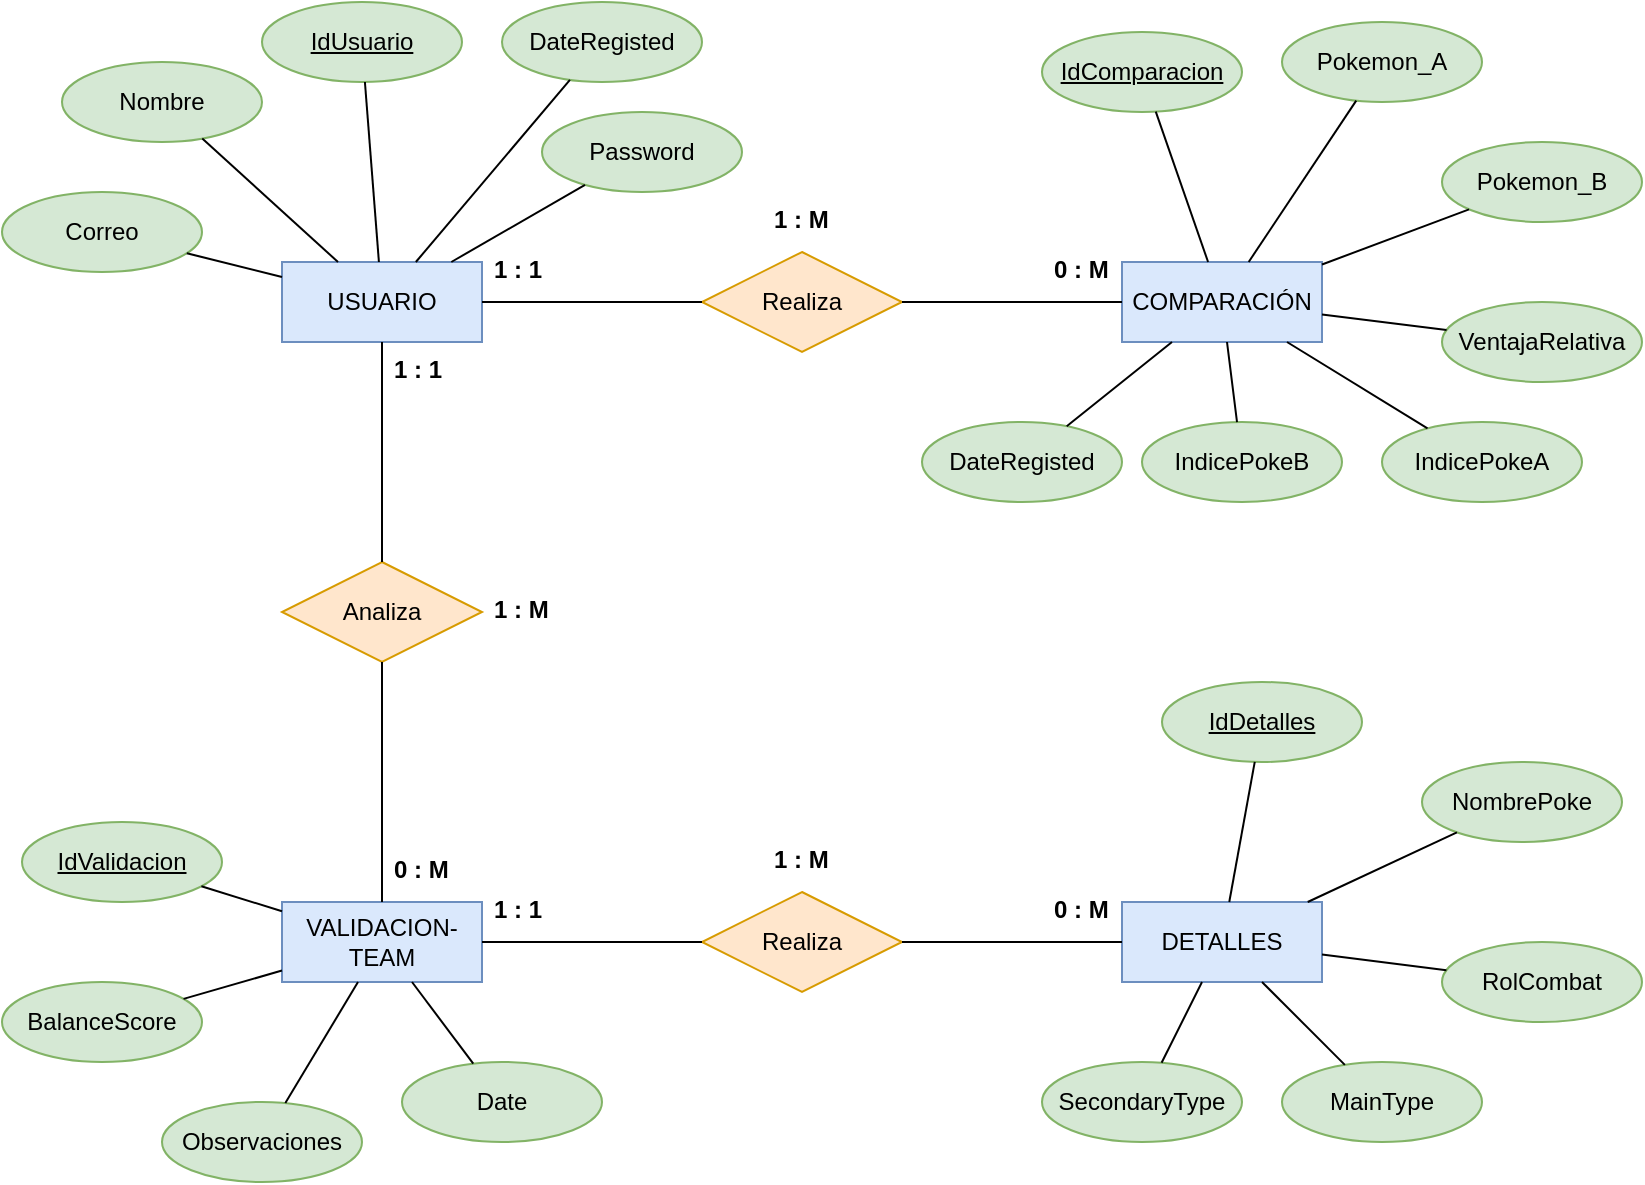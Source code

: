 <mxfile version="26.2.14">
  <diagram name="Página-1" id="OPH9KYn_CsXsczrEvYEz">
    <mxGraphModel dx="848" dy="579" grid="1" gridSize="10" guides="1" tooltips="1" connect="1" arrows="1" fold="1" page="1" pageScale="1" pageWidth="827" pageHeight="1169" math="0" shadow="0">
      <root>
        <mxCell id="0" />
        <mxCell id="1" parent="0" />
        <mxCell id="shOIpUSCTICnsK9YS_UU-1" value="USUARIO" style="whiteSpace=wrap;html=1;align=center;fillColor=#dae8fc;strokeColor=#6c8ebf;" vertex="1" parent="1">
          <mxGeometry x="140" y="320" width="100" height="40" as="geometry" />
        </mxCell>
        <mxCell id="shOIpUSCTICnsK9YS_UU-5" value="COMPARACIÓN" style="whiteSpace=wrap;html=1;align=center;fillColor=#dae8fc;strokeColor=#6c8ebf;" vertex="1" parent="1">
          <mxGeometry x="560" y="320" width="100" height="40" as="geometry" />
        </mxCell>
        <mxCell id="shOIpUSCTICnsK9YS_UU-8" value="1 : M" style="text;strokeColor=none;fillColor=none;spacingLeft=4;spacingRight=4;overflow=hidden;rotatable=0;points=[[0,0.5],[1,0.5]];portConstraint=eastwest;fontSize=12;whiteSpace=wrap;html=1;fontStyle=1" vertex="1" parent="1">
          <mxGeometry x="380" y="285" width="40" height="30" as="geometry" />
        </mxCell>
        <mxCell id="shOIpUSCTICnsK9YS_UU-43" value="VALIDACION-TEAM" style="whiteSpace=wrap;html=1;align=center;fillColor=#dae8fc;strokeColor=#6c8ebf;" vertex="1" parent="1">
          <mxGeometry x="140" y="640" width="100" height="40" as="geometry" />
        </mxCell>
        <mxCell id="shOIpUSCTICnsK9YS_UU-44" value="DETALLES" style="whiteSpace=wrap;html=1;align=center;fillColor=#dae8fc;strokeColor=#6c8ebf;" vertex="1" parent="1">
          <mxGeometry x="560" y="640" width="100" height="40" as="geometry" />
        </mxCell>
        <mxCell id="shOIpUSCTICnsK9YS_UU-45" value="Realiza" style="shape=rhombus;perimeter=rhombusPerimeter;whiteSpace=wrap;html=1;align=center;fillColor=#ffe6cc;strokeColor=#d79b00;" vertex="1" parent="1">
          <mxGeometry x="350" y="315" width="100" height="50" as="geometry" />
        </mxCell>
        <mxCell id="shOIpUSCTICnsK9YS_UU-46" value="Analiza" style="shape=rhombus;perimeter=rhombusPerimeter;whiteSpace=wrap;html=1;align=center;fillColor=#ffe6cc;strokeColor=#d79b00;" vertex="1" parent="1">
          <mxGeometry x="140" y="470" width="100" height="50" as="geometry" />
        </mxCell>
        <mxCell id="shOIpUSCTICnsK9YS_UU-47" value="Realiza" style="shape=rhombus;perimeter=rhombusPerimeter;whiteSpace=wrap;html=1;align=center;fillColor=#ffe6cc;strokeColor=#d79b00;" vertex="1" parent="1">
          <mxGeometry x="350" y="635" width="100" height="50" as="geometry" />
        </mxCell>
        <mxCell id="shOIpUSCTICnsK9YS_UU-49" value="" style="endArrow=none;html=1;rounded=0;" edge="1" parent="1" source="shOIpUSCTICnsK9YS_UU-1" target="shOIpUSCTICnsK9YS_UU-45">
          <mxGeometry relative="1" as="geometry">
            <mxPoint x="330" y="390" as="sourcePoint" />
            <mxPoint x="490" y="390" as="targetPoint" />
          </mxGeometry>
        </mxCell>
        <mxCell id="shOIpUSCTICnsK9YS_UU-50" value="" style="endArrow=none;html=1;rounded=0;" edge="1" parent="1" source="shOIpUSCTICnsK9YS_UU-45" target="shOIpUSCTICnsK9YS_UU-5">
          <mxGeometry relative="1" as="geometry">
            <mxPoint x="530" y="410" as="sourcePoint" />
            <mxPoint x="690" y="410" as="targetPoint" />
          </mxGeometry>
        </mxCell>
        <mxCell id="shOIpUSCTICnsK9YS_UU-51" value="" style="endArrow=none;html=1;rounded=0;" edge="1" parent="1" source="shOIpUSCTICnsK9YS_UU-1" target="shOIpUSCTICnsK9YS_UU-46">
          <mxGeometry relative="1" as="geometry">
            <mxPoint x="310" y="420" as="sourcePoint" />
            <mxPoint x="470" y="420" as="targetPoint" />
          </mxGeometry>
        </mxCell>
        <mxCell id="shOIpUSCTICnsK9YS_UU-52" value="" style="endArrow=none;html=1;rounded=0;" edge="1" parent="1" source="shOIpUSCTICnsK9YS_UU-46" target="shOIpUSCTICnsK9YS_UU-43">
          <mxGeometry relative="1" as="geometry">
            <mxPoint x="370" y="530" as="sourcePoint" />
            <mxPoint x="530" y="530" as="targetPoint" />
          </mxGeometry>
        </mxCell>
        <mxCell id="shOIpUSCTICnsK9YS_UU-55" value="1 : M" style="text;strokeColor=none;fillColor=none;spacingLeft=4;spacingRight=4;overflow=hidden;rotatable=0;points=[[0,0.5],[1,0.5]];portConstraint=eastwest;fontSize=12;whiteSpace=wrap;html=1;fontStyle=1" vertex="1" parent="1">
          <mxGeometry x="240" y="480" width="40" height="30" as="geometry" />
        </mxCell>
        <mxCell id="shOIpUSCTICnsK9YS_UU-56" value="1 : M" style="text;strokeColor=none;fillColor=none;spacingLeft=4;spacingRight=4;overflow=hidden;rotatable=0;points=[[0,0.5],[1,0.5]];portConstraint=eastwest;fontSize=12;whiteSpace=wrap;html=1;fontStyle=1" vertex="1" parent="1">
          <mxGeometry x="380" y="605" width="40" height="30" as="geometry" />
        </mxCell>
        <mxCell id="shOIpUSCTICnsK9YS_UU-57" value="1 : 1" style="text;strokeColor=none;fillColor=none;spacingLeft=4;spacingRight=4;overflow=hidden;rotatable=0;points=[[0,0.5],[1,0.5]];portConstraint=eastwest;fontSize=12;whiteSpace=wrap;html=1;fontStyle=1" vertex="1" parent="1">
          <mxGeometry x="240" y="310" width="40" height="30" as="geometry" />
        </mxCell>
        <mxCell id="shOIpUSCTICnsK9YS_UU-58" value="0 : M" style="text;strokeColor=none;fillColor=none;spacingLeft=4;spacingRight=4;overflow=hidden;rotatable=0;points=[[0,0.5],[1,0.5]];portConstraint=eastwest;fontSize=12;whiteSpace=wrap;html=1;fontStyle=1" vertex="1" parent="1">
          <mxGeometry x="520" y="310" width="40" height="30" as="geometry" />
        </mxCell>
        <mxCell id="shOIpUSCTICnsK9YS_UU-59" value="1 : 1" style="text;strokeColor=none;fillColor=none;spacingLeft=4;spacingRight=4;overflow=hidden;rotatable=0;points=[[0,0.5],[1,0.5]];portConstraint=eastwest;fontSize=12;whiteSpace=wrap;html=1;fontStyle=1" vertex="1" parent="1">
          <mxGeometry x="190" y="360" width="40" height="30" as="geometry" />
        </mxCell>
        <mxCell id="shOIpUSCTICnsK9YS_UU-60" value="0 : M" style="text;strokeColor=none;fillColor=none;spacingLeft=4;spacingRight=4;overflow=hidden;rotatable=0;points=[[0,0.5],[1,0.5]];portConstraint=eastwest;fontSize=12;whiteSpace=wrap;html=1;fontStyle=1" vertex="1" parent="1">
          <mxGeometry x="190" y="610" width="40" height="30" as="geometry" />
        </mxCell>
        <mxCell id="shOIpUSCTICnsK9YS_UU-62" value="1 : 1" style="text;strokeColor=none;fillColor=none;spacingLeft=4;spacingRight=4;overflow=hidden;rotatable=0;points=[[0,0.5],[1,0.5]];portConstraint=eastwest;fontSize=12;whiteSpace=wrap;html=1;fontStyle=1" vertex="1" parent="1">
          <mxGeometry x="240" y="630" width="40" height="30" as="geometry" />
        </mxCell>
        <mxCell id="shOIpUSCTICnsK9YS_UU-63" value="" style="endArrow=none;html=1;rounded=0;" edge="1" parent="1" source="shOIpUSCTICnsK9YS_UU-43" target="shOIpUSCTICnsK9YS_UU-47">
          <mxGeometry relative="1" as="geometry">
            <mxPoint x="160" y="710" as="sourcePoint" />
            <mxPoint x="320" y="710" as="targetPoint" />
          </mxGeometry>
        </mxCell>
        <mxCell id="shOIpUSCTICnsK9YS_UU-64" value="" style="endArrow=none;html=1;rounded=0;" edge="1" parent="1" source="shOIpUSCTICnsK9YS_UU-47" target="shOIpUSCTICnsK9YS_UU-44">
          <mxGeometry relative="1" as="geometry">
            <mxPoint x="540" y="720" as="sourcePoint" />
            <mxPoint x="700" y="720" as="targetPoint" />
          </mxGeometry>
        </mxCell>
        <mxCell id="shOIpUSCTICnsK9YS_UU-65" value="0 : M" style="text;strokeColor=none;fillColor=none;spacingLeft=4;spacingRight=4;overflow=hidden;rotatable=0;points=[[0,0.5],[1,0.5]];portConstraint=eastwest;fontSize=12;whiteSpace=wrap;html=1;fontStyle=1" vertex="1" parent="1">
          <mxGeometry x="520" y="630" width="40" height="30" as="geometry" />
        </mxCell>
        <mxCell id="shOIpUSCTICnsK9YS_UU-66" value="IdUsuario" style="ellipse;whiteSpace=wrap;html=1;align=center;fontStyle=4;fillColor=#d5e8d4;strokeColor=#82b366;" vertex="1" parent="1">
          <mxGeometry x="130" y="190" width="100" height="40" as="geometry" />
        </mxCell>
        <mxCell id="shOIpUSCTICnsK9YS_UU-67" value="Nombre" style="ellipse;whiteSpace=wrap;html=1;align=center;fillColor=#d5e8d4;strokeColor=#82b366;" vertex="1" parent="1">
          <mxGeometry x="30" y="220" width="100" height="40" as="geometry" />
        </mxCell>
        <mxCell id="shOIpUSCTICnsK9YS_UU-69" value="Correo" style="ellipse;whiteSpace=wrap;html=1;align=center;fillColor=#d5e8d4;strokeColor=#82b366;" vertex="1" parent="1">
          <mxGeometry y="285" width="100" height="40" as="geometry" />
        </mxCell>
        <mxCell id="shOIpUSCTICnsK9YS_UU-70" value="Password" style="ellipse;whiteSpace=wrap;html=1;align=center;fillColor=#d5e8d4;strokeColor=#82b366;" vertex="1" parent="1">
          <mxGeometry x="270" y="245" width="100" height="40" as="geometry" />
        </mxCell>
        <mxCell id="shOIpUSCTICnsK9YS_UU-71" value="DateRegisted" style="ellipse;whiteSpace=wrap;html=1;align=center;fillColor=#d5e8d4;strokeColor=#82b366;" vertex="1" parent="1">
          <mxGeometry x="250" y="190" width="100" height="40" as="geometry" />
        </mxCell>
        <mxCell id="shOIpUSCTICnsK9YS_UU-72" value="" style="endArrow=none;html=1;rounded=0;" edge="1" parent="1" source="shOIpUSCTICnsK9YS_UU-69" target="shOIpUSCTICnsK9YS_UU-1">
          <mxGeometry relative="1" as="geometry">
            <mxPoint x="130" y="280" as="sourcePoint" />
            <mxPoint x="290" y="280" as="targetPoint" />
          </mxGeometry>
        </mxCell>
        <mxCell id="shOIpUSCTICnsK9YS_UU-73" value="" style="endArrow=none;html=1;rounded=0;" edge="1" parent="1" source="shOIpUSCTICnsK9YS_UU-67" target="shOIpUSCTICnsK9YS_UU-1">
          <mxGeometry relative="1" as="geometry">
            <mxPoint x="130" y="240" as="sourcePoint" />
            <mxPoint x="290" y="240" as="targetPoint" />
          </mxGeometry>
        </mxCell>
        <mxCell id="shOIpUSCTICnsK9YS_UU-74" value="" style="endArrow=none;html=1;rounded=0;" edge="1" parent="1" source="shOIpUSCTICnsK9YS_UU-66" target="shOIpUSCTICnsK9YS_UU-1">
          <mxGeometry relative="1" as="geometry">
            <mxPoint x="180" y="220" as="sourcePoint" />
            <mxPoint x="340" y="220" as="targetPoint" />
          </mxGeometry>
        </mxCell>
        <mxCell id="shOIpUSCTICnsK9YS_UU-75" value="" style="endArrow=none;html=1;rounded=0;" edge="1" parent="1" source="shOIpUSCTICnsK9YS_UU-1" target="shOIpUSCTICnsK9YS_UU-71">
          <mxGeometry relative="1" as="geometry">
            <mxPoint x="220" y="230" as="sourcePoint" />
            <mxPoint x="380" y="230" as="targetPoint" />
          </mxGeometry>
        </mxCell>
        <mxCell id="shOIpUSCTICnsK9YS_UU-76" value="" style="endArrow=none;html=1;rounded=0;" edge="1" parent="1" source="shOIpUSCTICnsK9YS_UU-1" target="shOIpUSCTICnsK9YS_UU-70">
          <mxGeometry relative="1" as="geometry">
            <mxPoint x="390" y="240" as="sourcePoint" />
            <mxPoint x="550" y="240" as="targetPoint" />
          </mxGeometry>
        </mxCell>
        <mxCell id="shOIpUSCTICnsK9YS_UU-77" value="IdComparacion" style="ellipse;whiteSpace=wrap;html=1;align=center;fontStyle=4;fillColor=#d5e8d4;strokeColor=#82b366;" vertex="1" parent="1">
          <mxGeometry x="520" y="205" width="100" height="40" as="geometry" />
        </mxCell>
        <mxCell id="shOIpUSCTICnsK9YS_UU-78" value="Pokemon_A" style="ellipse;whiteSpace=wrap;html=1;align=center;fillColor=#d5e8d4;strokeColor=#82b366;" vertex="1" parent="1">
          <mxGeometry x="640" y="200" width="100" height="40" as="geometry" />
        </mxCell>
        <mxCell id="shOIpUSCTICnsK9YS_UU-79" value="Pokemon_B" style="ellipse;whiteSpace=wrap;html=1;align=center;fillColor=#d5e8d4;strokeColor=#82b366;" vertex="1" parent="1">
          <mxGeometry x="720" y="260" width="100" height="40" as="geometry" />
        </mxCell>
        <mxCell id="shOIpUSCTICnsK9YS_UU-80" value="" style="endArrow=none;html=1;rounded=0;" edge="1" parent="1" source="shOIpUSCTICnsK9YS_UU-77" target="shOIpUSCTICnsK9YS_UU-5">
          <mxGeometry relative="1" as="geometry">
            <mxPoint x="680" y="280" as="sourcePoint" />
            <mxPoint x="840" y="280" as="targetPoint" />
          </mxGeometry>
        </mxCell>
        <mxCell id="shOIpUSCTICnsK9YS_UU-81" value="" style="endArrow=none;html=1;rounded=0;" edge="1" parent="1" source="shOIpUSCTICnsK9YS_UU-5" target="shOIpUSCTICnsK9YS_UU-78">
          <mxGeometry relative="1" as="geometry">
            <mxPoint x="680" y="280" as="sourcePoint" />
            <mxPoint x="840" y="280" as="targetPoint" />
          </mxGeometry>
        </mxCell>
        <mxCell id="shOIpUSCTICnsK9YS_UU-82" value="VentajaRelativa" style="ellipse;whiteSpace=wrap;html=1;align=center;fillColor=#d5e8d4;strokeColor=#82b366;" vertex="1" parent="1">
          <mxGeometry x="720" y="340" width="100" height="40" as="geometry" />
        </mxCell>
        <mxCell id="shOIpUSCTICnsK9YS_UU-83" value="IndicePokeA" style="ellipse;whiteSpace=wrap;html=1;align=center;fillColor=#d5e8d4;strokeColor=#82b366;" vertex="1" parent="1">
          <mxGeometry x="690" y="400" width="100" height="40" as="geometry" />
        </mxCell>
        <mxCell id="shOIpUSCTICnsK9YS_UU-84" value="IndicePokeB" style="ellipse;whiteSpace=wrap;html=1;align=center;fillColor=#d5e8d4;strokeColor=#82b366;" vertex="1" parent="1">
          <mxGeometry x="570" y="400" width="100" height="40" as="geometry" />
        </mxCell>
        <mxCell id="shOIpUSCTICnsK9YS_UU-85" value="" style="endArrow=none;html=1;rounded=0;" edge="1" parent="1" source="shOIpUSCTICnsK9YS_UU-5" target="shOIpUSCTICnsK9YS_UU-79">
          <mxGeometry relative="1" as="geometry">
            <mxPoint x="660" y="320" as="sourcePoint" />
            <mxPoint x="820" y="320" as="targetPoint" />
          </mxGeometry>
        </mxCell>
        <mxCell id="shOIpUSCTICnsK9YS_UU-86" value="" style="endArrow=none;html=1;rounded=0;" edge="1" parent="1" source="shOIpUSCTICnsK9YS_UU-5" target="shOIpUSCTICnsK9YS_UU-84">
          <mxGeometry relative="1" as="geometry">
            <mxPoint x="590" y="390" as="sourcePoint" />
            <mxPoint x="750" y="390" as="targetPoint" />
          </mxGeometry>
        </mxCell>
        <mxCell id="shOIpUSCTICnsK9YS_UU-87" value="" style="endArrow=none;html=1;rounded=0;" edge="1" parent="1" source="shOIpUSCTICnsK9YS_UU-5" target="shOIpUSCTICnsK9YS_UU-83">
          <mxGeometry relative="1" as="geometry">
            <mxPoint x="670" y="370" as="sourcePoint" />
            <mxPoint x="830" y="370" as="targetPoint" />
          </mxGeometry>
        </mxCell>
        <mxCell id="shOIpUSCTICnsK9YS_UU-88" value="" style="endArrow=none;html=1;rounded=0;" edge="1" parent="1" source="shOIpUSCTICnsK9YS_UU-5" target="shOIpUSCTICnsK9YS_UU-82">
          <mxGeometry relative="1" as="geometry">
            <mxPoint x="700" y="340" as="sourcePoint" />
            <mxPoint x="860" y="340" as="targetPoint" />
          </mxGeometry>
        </mxCell>
        <mxCell id="shOIpUSCTICnsK9YS_UU-89" value="DateRegisted" style="ellipse;whiteSpace=wrap;html=1;align=center;fillColor=#d5e8d4;strokeColor=#82b366;" vertex="1" parent="1">
          <mxGeometry x="460" y="400" width="100" height="40" as="geometry" />
        </mxCell>
        <mxCell id="shOIpUSCTICnsK9YS_UU-90" value="" style="endArrow=none;html=1;rounded=0;" edge="1" parent="1" source="shOIpUSCTICnsK9YS_UU-89" target="shOIpUSCTICnsK9YS_UU-5">
          <mxGeometry relative="1" as="geometry">
            <mxPoint x="560" y="470" as="sourcePoint" />
            <mxPoint x="720" y="470" as="targetPoint" />
          </mxGeometry>
        </mxCell>
        <mxCell id="shOIpUSCTICnsK9YS_UU-91" value="IdValidacion" style="ellipse;whiteSpace=wrap;html=1;align=center;fontStyle=4;fillColor=#d5e8d4;strokeColor=#82b366;" vertex="1" parent="1">
          <mxGeometry x="10" y="600" width="100" height="40" as="geometry" />
        </mxCell>
        <mxCell id="shOIpUSCTICnsK9YS_UU-92" value="BalanceScore" style="ellipse;whiteSpace=wrap;html=1;align=center;fillColor=#d5e8d4;strokeColor=#82b366;" vertex="1" parent="1">
          <mxGeometry y="680" width="100" height="40" as="geometry" />
        </mxCell>
        <mxCell id="shOIpUSCTICnsK9YS_UU-93" value="Observaciones" style="ellipse;whiteSpace=wrap;html=1;align=center;fillColor=#d5e8d4;strokeColor=#82b366;" vertex="1" parent="1">
          <mxGeometry x="80" y="740" width="100" height="40" as="geometry" />
        </mxCell>
        <mxCell id="shOIpUSCTICnsK9YS_UU-94" value="Date" style="ellipse;whiteSpace=wrap;html=1;align=center;fillColor=#d5e8d4;strokeColor=#82b366;" vertex="1" parent="1">
          <mxGeometry x="200" y="720" width="100" height="40" as="geometry" />
        </mxCell>
        <mxCell id="shOIpUSCTICnsK9YS_UU-95" value="" style="endArrow=none;html=1;rounded=0;" edge="1" parent="1" source="shOIpUSCTICnsK9YS_UU-91" target="shOIpUSCTICnsK9YS_UU-43">
          <mxGeometry relative="1" as="geometry">
            <mxPoint x="140" y="710" as="sourcePoint" />
            <mxPoint x="300" y="710" as="targetPoint" />
          </mxGeometry>
        </mxCell>
        <mxCell id="shOIpUSCTICnsK9YS_UU-96" value="" style="endArrow=none;html=1;rounded=0;" edge="1" parent="1" source="shOIpUSCTICnsK9YS_UU-92" target="shOIpUSCTICnsK9YS_UU-43">
          <mxGeometry relative="1" as="geometry">
            <mxPoint x="130" y="710" as="sourcePoint" />
            <mxPoint x="290" y="710" as="targetPoint" />
          </mxGeometry>
        </mxCell>
        <mxCell id="shOIpUSCTICnsK9YS_UU-97" value="" style="endArrow=none;html=1;rounded=0;" edge="1" parent="1" source="shOIpUSCTICnsK9YS_UU-93" target="shOIpUSCTICnsK9YS_UU-43">
          <mxGeometry relative="1" as="geometry">
            <mxPoint x="140" y="720" as="sourcePoint" />
            <mxPoint x="300" y="720" as="targetPoint" />
          </mxGeometry>
        </mxCell>
        <mxCell id="shOIpUSCTICnsK9YS_UU-98" value="" style="endArrow=none;html=1;rounded=0;" edge="1" parent="1" source="shOIpUSCTICnsK9YS_UU-43" target="shOIpUSCTICnsK9YS_UU-94">
          <mxGeometry relative="1" as="geometry">
            <mxPoint x="290" y="690" as="sourcePoint" />
            <mxPoint x="450" y="690" as="targetPoint" />
          </mxGeometry>
        </mxCell>
        <mxCell id="shOIpUSCTICnsK9YS_UU-99" value="IdDetalles" style="ellipse;whiteSpace=wrap;html=1;align=center;fontStyle=4;fillColor=#d5e8d4;strokeColor=#82b366;" vertex="1" parent="1">
          <mxGeometry x="580" y="530" width="100" height="40" as="geometry" />
        </mxCell>
        <mxCell id="shOIpUSCTICnsK9YS_UU-100" value="NombrePoke" style="ellipse;whiteSpace=wrap;html=1;align=center;fillColor=#d5e8d4;strokeColor=#82b366;" vertex="1" parent="1">
          <mxGeometry x="710" y="570" width="100" height="40" as="geometry" />
        </mxCell>
        <mxCell id="shOIpUSCTICnsK9YS_UU-101" value="RolCombat" style="ellipse;whiteSpace=wrap;html=1;align=center;fillColor=#d5e8d4;strokeColor=#82b366;" vertex="1" parent="1">
          <mxGeometry x="720" y="660" width="100" height="40" as="geometry" />
        </mxCell>
        <mxCell id="shOIpUSCTICnsK9YS_UU-102" value="MainType" style="ellipse;whiteSpace=wrap;html=1;align=center;fillColor=#d5e8d4;strokeColor=#82b366;" vertex="1" parent="1">
          <mxGeometry x="640" y="720" width="100" height="40" as="geometry" />
        </mxCell>
        <mxCell id="shOIpUSCTICnsK9YS_UU-103" value="SecondaryType" style="ellipse;whiteSpace=wrap;html=1;align=center;fillColor=#d5e8d4;strokeColor=#82b366;" vertex="1" parent="1">
          <mxGeometry x="520" y="720" width="100" height="40" as="geometry" />
        </mxCell>
        <mxCell id="shOIpUSCTICnsK9YS_UU-104" value="" style="endArrow=none;html=1;rounded=0;" edge="1" parent="1" source="shOIpUSCTICnsK9YS_UU-103" target="shOIpUSCTICnsK9YS_UU-44">
          <mxGeometry relative="1" as="geometry">
            <mxPoint x="640" y="620" as="sourcePoint" />
            <mxPoint x="800" y="620" as="targetPoint" />
          </mxGeometry>
        </mxCell>
        <mxCell id="shOIpUSCTICnsK9YS_UU-105" value="" style="endArrow=none;html=1;rounded=0;" edge="1" parent="1" source="shOIpUSCTICnsK9YS_UU-44" target="shOIpUSCTICnsK9YS_UU-99">
          <mxGeometry relative="1" as="geometry">
            <mxPoint x="610" y="600" as="sourcePoint" />
            <mxPoint x="770" y="600" as="targetPoint" />
          </mxGeometry>
        </mxCell>
        <mxCell id="shOIpUSCTICnsK9YS_UU-106" value="" style="endArrow=none;html=1;rounded=0;" edge="1" parent="1" source="shOIpUSCTICnsK9YS_UU-44" target="shOIpUSCTICnsK9YS_UU-100">
          <mxGeometry relative="1" as="geometry">
            <mxPoint x="660" y="620" as="sourcePoint" />
            <mxPoint x="820" y="620" as="targetPoint" />
          </mxGeometry>
        </mxCell>
        <mxCell id="shOIpUSCTICnsK9YS_UU-107" value="" style="endArrow=none;html=1;rounded=0;" edge="1" parent="1" source="shOIpUSCTICnsK9YS_UU-44" target="shOIpUSCTICnsK9YS_UU-102">
          <mxGeometry relative="1" as="geometry">
            <mxPoint x="690" y="700" as="sourcePoint" />
            <mxPoint x="850" y="700" as="targetPoint" />
          </mxGeometry>
        </mxCell>
        <mxCell id="shOIpUSCTICnsK9YS_UU-108" value="" style="endArrow=none;html=1;rounded=0;" edge="1" parent="1" source="shOIpUSCTICnsK9YS_UU-101" target="shOIpUSCTICnsK9YS_UU-44">
          <mxGeometry relative="1" as="geometry">
            <mxPoint x="600" y="850" as="sourcePoint" />
            <mxPoint x="760" y="850" as="targetPoint" />
          </mxGeometry>
        </mxCell>
      </root>
    </mxGraphModel>
  </diagram>
</mxfile>
